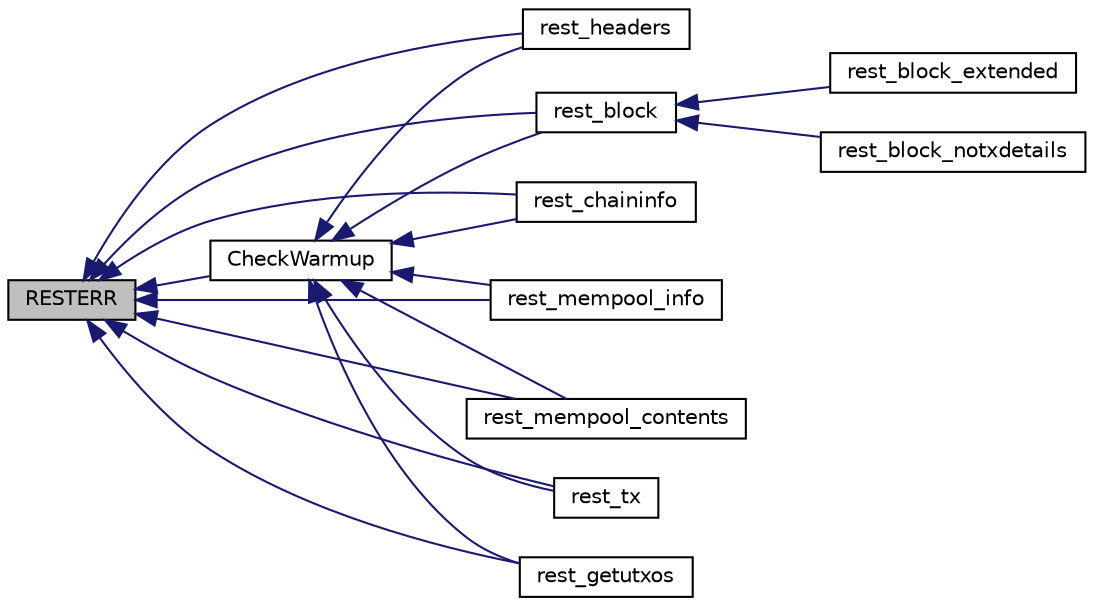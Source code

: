 digraph "RESTERR"
{
  edge [fontname="Helvetica",fontsize="10",labelfontname="Helvetica",labelfontsize="10"];
  node [fontname="Helvetica",fontsize="10",shape=record];
  rankdir="LR";
  Node362 [label="RESTERR",height=0.2,width=0.4,color="black", fillcolor="grey75", style="filled", fontcolor="black"];
  Node362 -> Node363 [dir="back",color="midnightblue",fontsize="10",style="solid",fontname="Helvetica"];
  Node363 [label="CheckWarmup",height=0.2,width=0.4,color="black", fillcolor="white", style="filled",URL="$d8/d04/rest_8cpp.html#ad0cad01e914619a3484f77350145e895"];
  Node363 -> Node364 [dir="back",color="midnightblue",fontsize="10",style="solid",fontname="Helvetica"];
  Node364 [label="rest_headers",height=0.2,width=0.4,color="black", fillcolor="white", style="filled",URL="$d8/d04/rest_8cpp.html#a6155083969f391810ef103732f50793a"];
  Node363 -> Node365 [dir="back",color="midnightblue",fontsize="10",style="solid",fontname="Helvetica"];
  Node365 [label="rest_block",height=0.2,width=0.4,color="black", fillcolor="white", style="filled",URL="$d8/d04/rest_8cpp.html#a99e4aae76e1b90f996cf7c24b5281464"];
  Node365 -> Node366 [dir="back",color="midnightblue",fontsize="10",style="solid",fontname="Helvetica"];
  Node366 [label="rest_block_extended",height=0.2,width=0.4,color="black", fillcolor="white", style="filled",URL="$d8/d04/rest_8cpp.html#af08858ee3c5d6236db44a62c423e0c0e"];
  Node365 -> Node367 [dir="back",color="midnightblue",fontsize="10",style="solid",fontname="Helvetica"];
  Node367 [label="rest_block_notxdetails",height=0.2,width=0.4,color="black", fillcolor="white", style="filled",URL="$d8/d04/rest_8cpp.html#acf422a3f71f1fd9963d6c65517bbb654"];
  Node363 -> Node368 [dir="back",color="midnightblue",fontsize="10",style="solid",fontname="Helvetica"];
  Node368 [label="rest_chaininfo",height=0.2,width=0.4,color="black", fillcolor="white", style="filled",URL="$d8/d04/rest_8cpp.html#a2d5e5b8fcc408d3b9090669e26ea371f"];
  Node363 -> Node369 [dir="back",color="midnightblue",fontsize="10",style="solid",fontname="Helvetica"];
  Node369 [label="rest_mempool_info",height=0.2,width=0.4,color="black", fillcolor="white", style="filled",URL="$d8/d04/rest_8cpp.html#a95be418afb3efa483178e6681bdd54f9"];
  Node363 -> Node370 [dir="back",color="midnightblue",fontsize="10",style="solid",fontname="Helvetica"];
  Node370 [label="rest_mempool_contents",height=0.2,width=0.4,color="black", fillcolor="white", style="filled",URL="$d8/d04/rest_8cpp.html#a6815254c821b53d9bfb4fa95d8295b15"];
  Node363 -> Node371 [dir="back",color="midnightblue",fontsize="10",style="solid",fontname="Helvetica"];
  Node371 [label="rest_tx",height=0.2,width=0.4,color="black", fillcolor="white", style="filled",URL="$d8/d04/rest_8cpp.html#a6a40ed64db0199226195920c9e92ac33"];
  Node363 -> Node372 [dir="back",color="midnightblue",fontsize="10",style="solid",fontname="Helvetica"];
  Node372 [label="rest_getutxos",height=0.2,width=0.4,color="black", fillcolor="white", style="filled",URL="$d8/d04/rest_8cpp.html#a1e87e488337475c6260de93cbf181b31"];
  Node362 -> Node364 [dir="back",color="midnightblue",fontsize="10",style="solid",fontname="Helvetica"];
  Node362 -> Node365 [dir="back",color="midnightblue",fontsize="10",style="solid",fontname="Helvetica"];
  Node362 -> Node368 [dir="back",color="midnightblue",fontsize="10",style="solid",fontname="Helvetica"];
  Node362 -> Node369 [dir="back",color="midnightblue",fontsize="10",style="solid",fontname="Helvetica"];
  Node362 -> Node370 [dir="back",color="midnightblue",fontsize="10",style="solid",fontname="Helvetica"];
  Node362 -> Node371 [dir="back",color="midnightblue",fontsize="10",style="solid",fontname="Helvetica"];
  Node362 -> Node372 [dir="back",color="midnightblue",fontsize="10",style="solid",fontname="Helvetica"];
}
